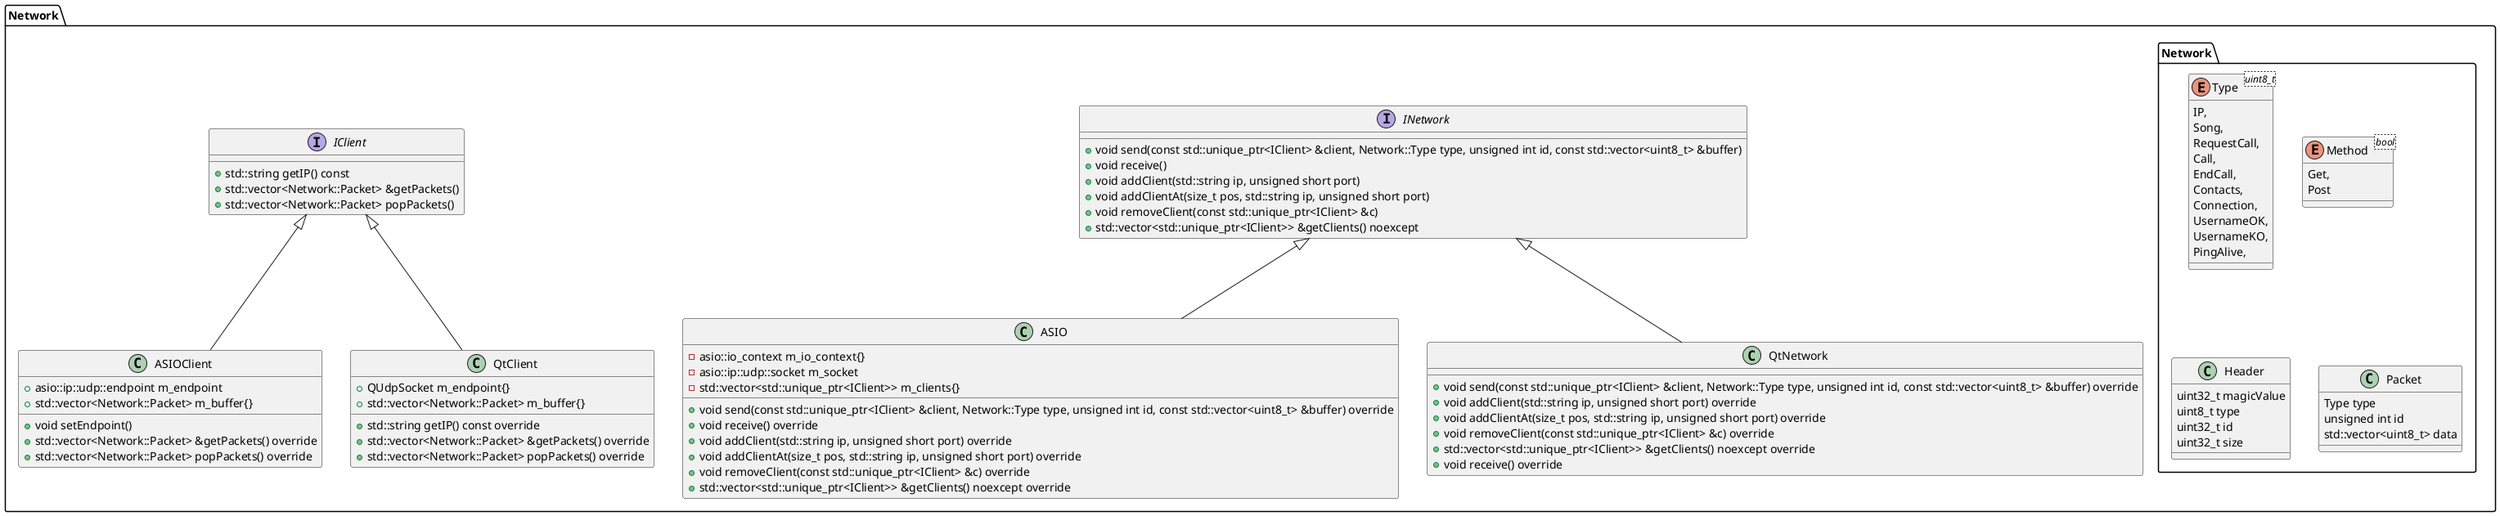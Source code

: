 @startuml Network
package Network <<Folder>> {
    Interface INetwork  {
        ____
        +void send(const std::unique_ptr<IClient> &client, Network::Type type, unsigned int id, const std::vector<uint8_t> &buffer)
        +void receive()
        +void addClient(std::string ip, unsigned short port)
        +void addClientAt(size_t pos, std::string ip, unsigned short port)
        +void removeClient(const std::unique_ptr<IClient> &c)
        +std::vector<std::unique_ptr<IClient>> &getClients() noexcept
    }
    Interface IClient  {
        ____
        +std::string getIP() const
        +std::vector<Network::Packet> &getPackets()
        +std::vector<Network::Packet> popPackets()
    }
    
    namespace Network {
        enum Type <uint8_t> {
            IP,
            Song,
            RequestCall,
            Call,
            EndCall,
            Contacts,
            Connection,
            UsernameOK,
            UsernameKO,
            PingAlive,
        }
        enum Method <bool> {
            Get,
            Post
        }

        class Header {
            uint32_t magicValue
            uint8_t type
            uint32_t id
            uint32_t size
        }

        class Packet {
            Type type
            unsigned int id
            std::vector<uint8_t> data
        }
    }

    class ASIOClient {
        +asio::ip::udp::endpoint m_endpoint
        +std::vector<Network::Packet> m_buffer{}
        +void setEndpoint()
        +std::vector<Network::Packet> &getPackets() override
        +std::vector<Network::Packet> popPackets() override
    }
    IClient <|-- ASIOClient
    class ASIO {
        -asio::io_context m_io_context{}
        -asio::ip::udp::socket m_socket
        -std::vector<std::unique_ptr<IClient>> m_clients{}
        +void send(const std::unique_ptr<IClient> &client, Network::Type type, unsigned int id, const std::vector<uint8_t> &buffer) override
        +void receive() override
        +void addClient(std::string ip, unsigned short port) override
        +void addClientAt(size_t pos, std::string ip, unsigned short port) override
        +void removeClient(const std::unique_ptr<IClient> &c) override
        +std::vector<std::unique_ptr<IClient>> &getClients() noexcept override
    }
    INetwork <|-- ASIO


    class QtClient {
        +QUdpSocket m_endpoint{}
        +std::vector<Network::Packet> m_buffer{}
        +std::string getIP() const override
        +std::vector<Network::Packet> &getPackets() override
        +std::vector<Network::Packet> popPackets() override
    }
    IClient <|-- QtClient

    class QtNetwork {
        +void send(const std::unique_ptr<IClient> &client, Network::Type type, unsigned int id, const std::vector<uint8_t> &buffer) override
        +void addClient(std::string ip, unsigned short port) override
        +void addClientAt(size_t pos, std::string ip, unsigned short port) override
        +void removeClient(const std::unique_ptr<IClient> &c) override
        +std::vector<std::unique_ptr<IClient>> &getClients() noexcept override
        +void receive() override
    }
    INetwork <|-- QtNetwork
}

@enduml